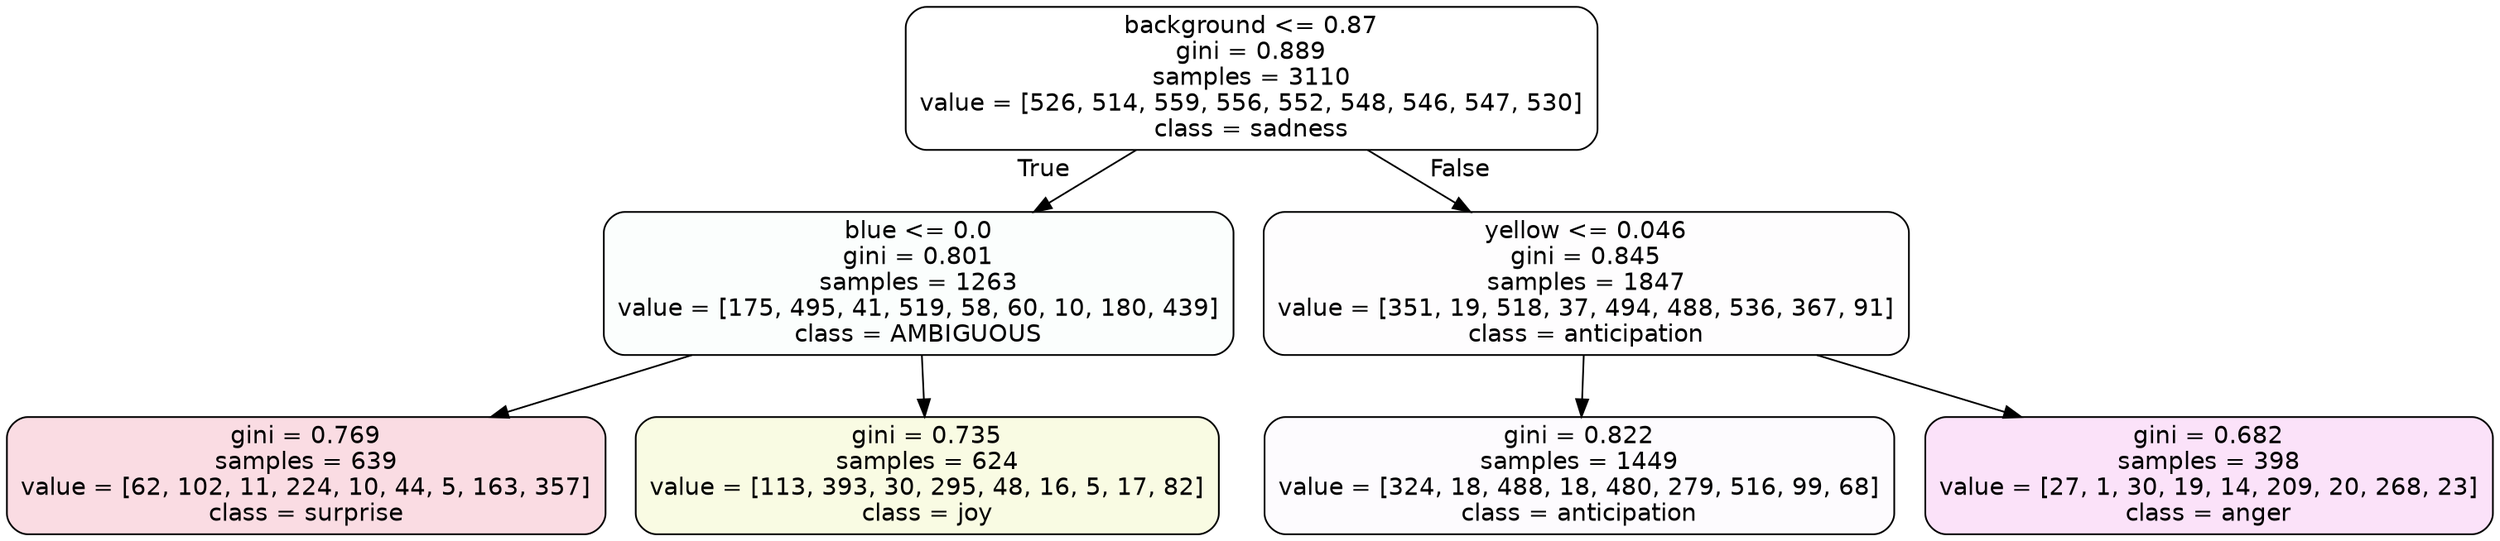 digraph Tree {
node [shape=box, style="filled, rounded", color="black", fontname=helvetica] ;
edge [fontname=helvetica] ;
0 [label="background <= 0.87\ngini = 0.889\nsamples = 3110\nvalue = [526, 514, 559, 556, 552, 548, 546, 547, 530]\nclass = sadness", fillcolor="#64e53900"] ;
1 [label="blue <= 0.0\ngini = 0.801\nsamples = 1263\nvalue = [175, 495, 41, 519, 58, 60, 10, 180, 439]\nclass = AMBIGUOUS", fillcolor="#39e58104"] ;
0 -> 1 [labeldistance=2.5, labelangle=45, headlabel="True"] ;
2 [label="gini = 0.769\nsamples = 639\nvalue = [62, 102, 11, 224, 10, 44, 5, 163, 357]\nclass = surprise", fillcolor="#e539642d"] ;
1 -> 2 ;
3 [label="gini = 0.735\nsamples = 624\nvalue = [113, 393, 30, 295, 48, 16, 5, 17, 82]\nclass = joy", fillcolor="#d7e53923"] ;
1 -> 3 ;
4 [label="yellow <= 0.046\ngini = 0.845\nsamples = 1847\nvalue = [351, 19, 518, 37, 494, 488, 536, 367, 91]\nclass = anticipation", fillcolor="#8139e502"] ;
0 -> 4 [labeldistance=2.5, labelangle=-45, headlabel="False"] ;
5 [label="gini = 0.822\nsamples = 1449\nvalue = [324, 18, 488, 18, 480, 279, 516, 99, 68]\nclass = anticipation", fillcolor="#8139e504"] ;
4 -> 5 ;
6 [label="gini = 0.682\nsamples = 398\nvalue = [27, 1, 30, 19, 14, 209, 20, 268, 23]\nclass = anger", fillcolor="#e539d725"] ;
4 -> 6 ;
}